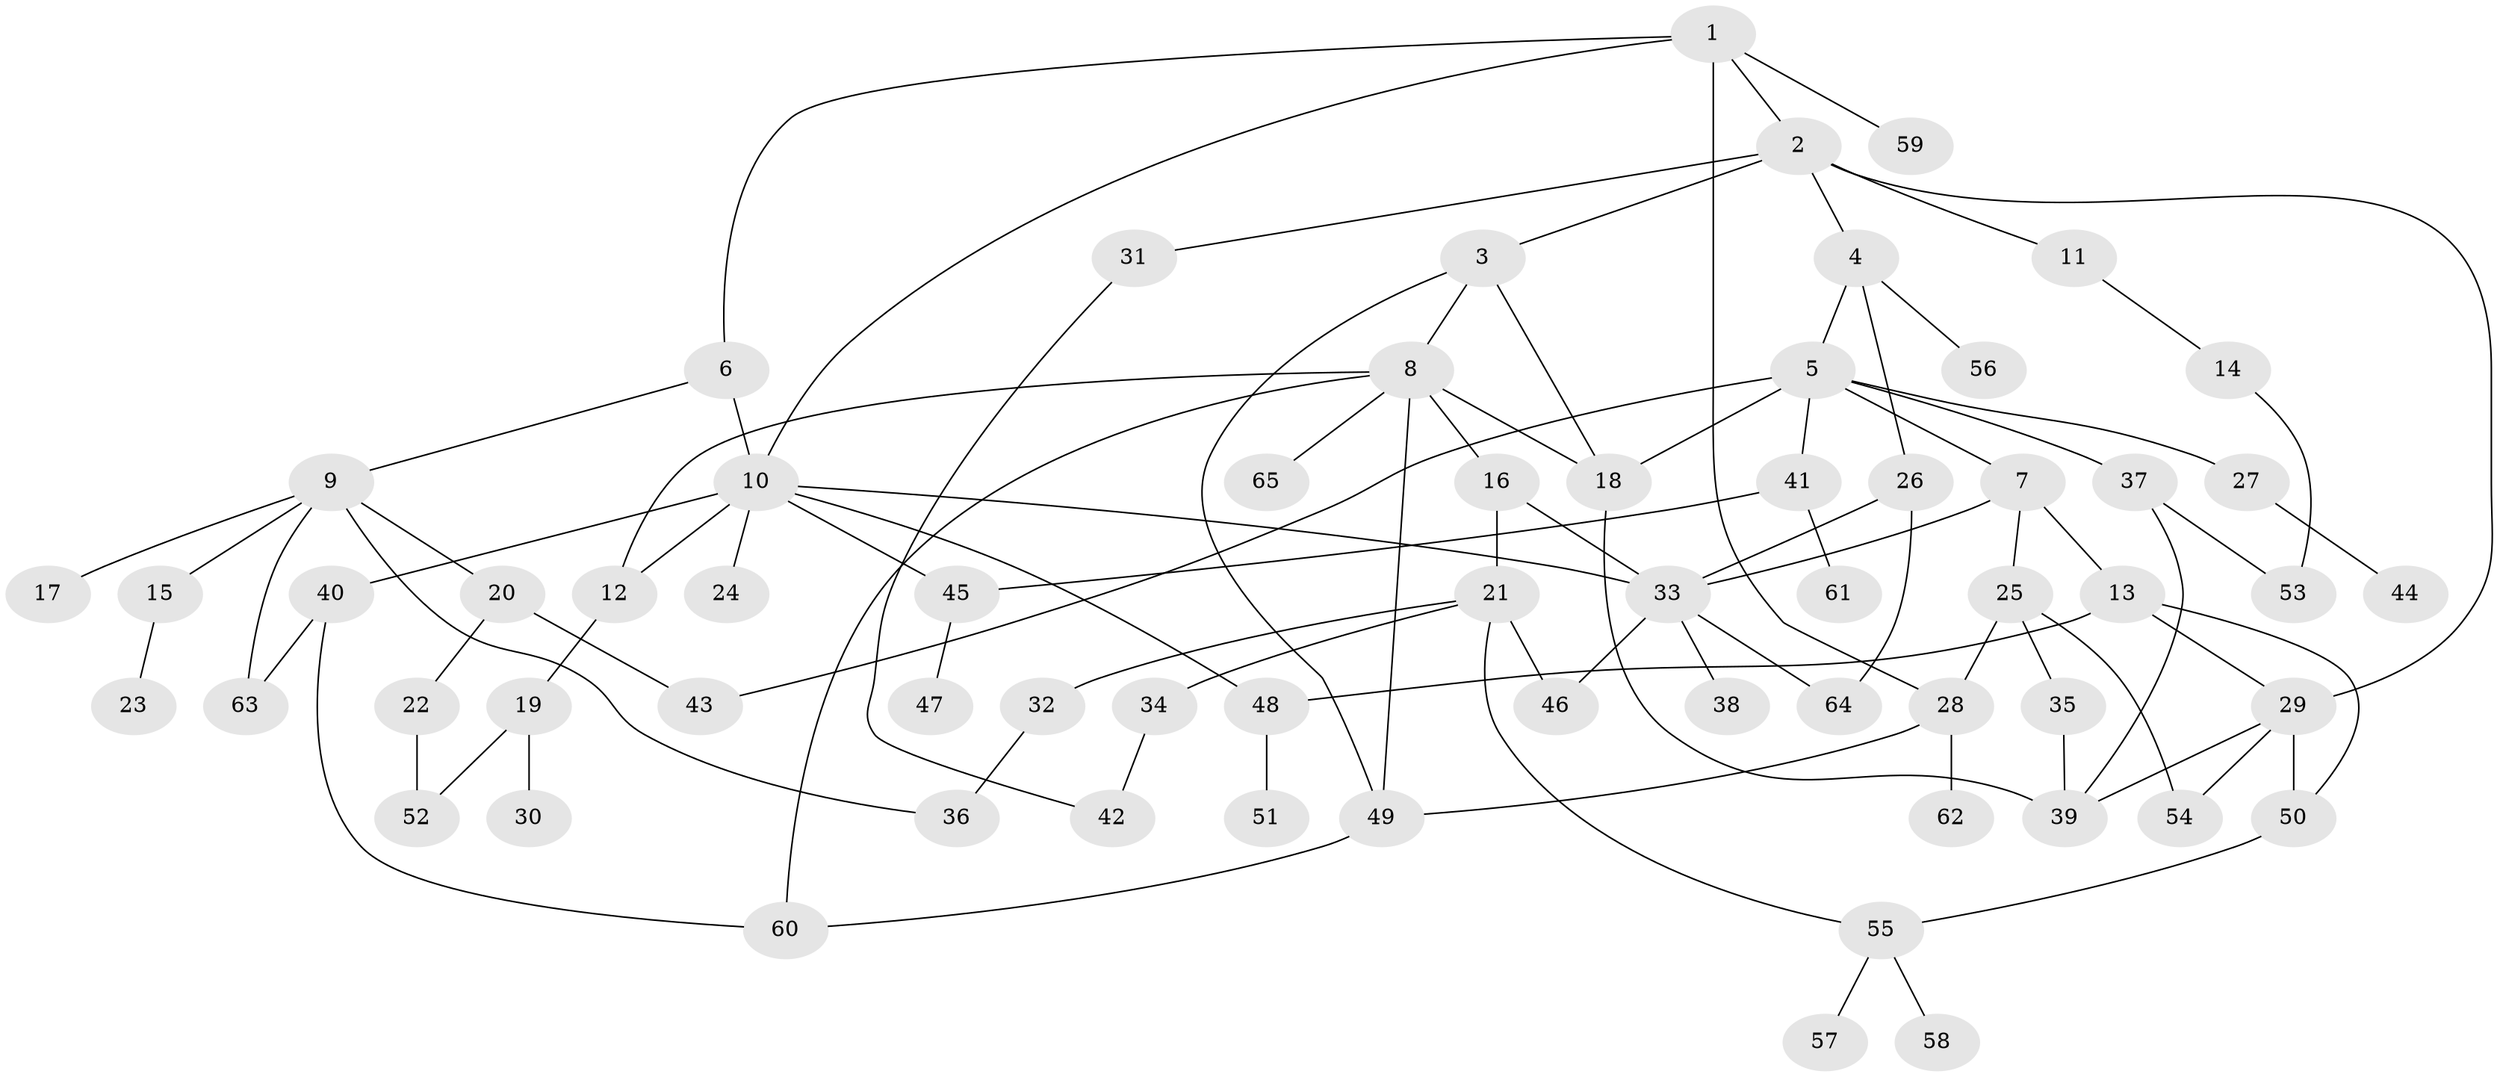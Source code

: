 // coarse degree distribution, {6: 0.15789473684210525, 13: 0.05263157894736842, 4: 0.10526315789473684, 1: 0.3157894736842105, 2: 0.3157894736842105, 3: 0.05263157894736842}
// Generated by graph-tools (version 1.1) at 2025/17/03/04/25 18:17:14]
// undirected, 65 vertices, 93 edges
graph export_dot {
graph [start="1"]
  node [color=gray90,style=filled];
  1;
  2;
  3;
  4;
  5;
  6;
  7;
  8;
  9;
  10;
  11;
  12;
  13;
  14;
  15;
  16;
  17;
  18;
  19;
  20;
  21;
  22;
  23;
  24;
  25;
  26;
  27;
  28;
  29;
  30;
  31;
  32;
  33;
  34;
  35;
  36;
  37;
  38;
  39;
  40;
  41;
  42;
  43;
  44;
  45;
  46;
  47;
  48;
  49;
  50;
  51;
  52;
  53;
  54;
  55;
  56;
  57;
  58;
  59;
  60;
  61;
  62;
  63;
  64;
  65;
  1 -- 2;
  1 -- 6;
  1 -- 10;
  1 -- 28;
  1 -- 59;
  2 -- 3;
  2 -- 4;
  2 -- 11;
  2 -- 31;
  2 -- 29;
  3 -- 8;
  3 -- 49;
  3 -- 18;
  4 -- 5;
  4 -- 26;
  4 -- 56;
  5 -- 7;
  5 -- 18;
  5 -- 27;
  5 -- 37;
  5 -- 41;
  5 -- 43;
  6 -- 9;
  6 -- 10;
  7 -- 13;
  7 -- 25;
  7 -- 33;
  8 -- 12;
  8 -- 16;
  8 -- 65;
  8 -- 49;
  8 -- 60;
  8 -- 18;
  9 -- 15;
  9 -- 17;
  9 -- 20;
  9 -- 63;
  9 -- 36;
  10 -- 24;
  10 -- 40;
  10 -- 45;
  10 -- 12;
  10 -- 48;
  10 -- 33;
  11 -- 14;
  12 -- 19;
  13 -- 29;
  13 -- 48;
  13 -- 50;
  14 -- 53;
  15 -- 23;
  16 -- 21;
  16 -- 33;
  18 -- 39;
  19 -- 30;
  19 -- 52;
  20 -- 22;
  20 -- 43;
  21 -- 32;
  21 -- 34;
  21 -- 55;
  21 -- 46;
  22 -- 52;
  25 -- 35;
  25 -- 28;
  25 -- 54;
  26 -- 64;
  26 -- 33;
  27 -- 44;
  28 -- 49;
  28 -- 62;
  29 -- 50;
  29 -- 54;
  29 -- 39;
  31 -- 42;
  32 -- 36;
  33 -- 38;
  33 -- 46;
  33 -- 64;
  34 -- 42;
  35 -- 39;
  37 -- 39;
  37 -- 53;
  40 -- 63;
  40 -- 60;
  41 -- 61;
  41 -- 45;
  45 -- 47;
  48 -- 51;
  49 -- 60;
  50 -- 55;
  55 -- 57;
  55 -- 58;
}
